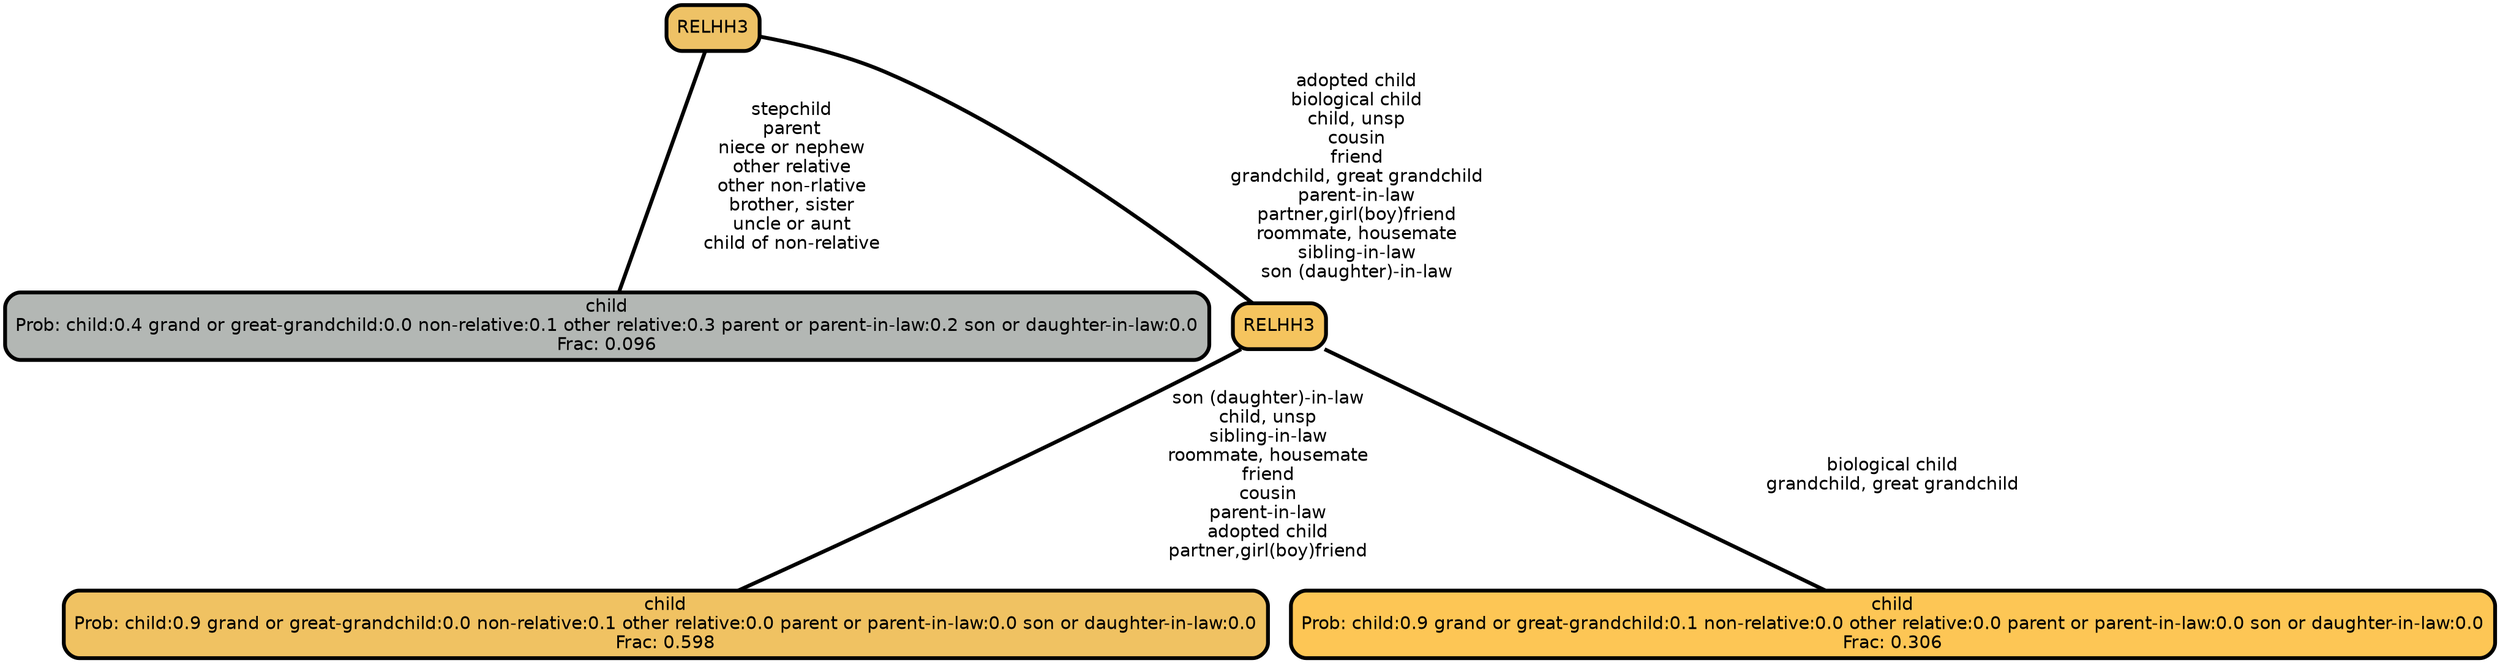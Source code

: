 graph Tree {
node [shape=box, style="filled, rounded",color="black",penwidth="3",fontcolor="black",                 fontname=helvetica] ;
graph [ranksep="0 equally", splines=straight,                 bgcolor=transparent, dpi=200] ;
edge [fontname=helvetica, color=black] ;
0 [label="child
Prob: child:0.4 grand or great-grandchild:0.0 non-relative:0.1 other relative:0.3 parent or parent-in-law:0.2 son or daughter-in-law:0.0
Frac: 0.096", fillcolor="#b3b7b4"] ;
1 [label="RELHH3", fillcolor="#eec266"] ;
2 [label="child
Prob: child:0.9 grand or great-grandchild:0.0 non-relative:0.1 other relative:0.0 parent or parent-in-law:0.0 son or daughter-in-law:0.0
Frac: 0.598", fillcolor="#f0c262"] ;
3 [label="RELHH3", fillcolor="#f5c45e"] ;
4 [label="child
Prob: child:0.9 grand or great-grandchild:0.1 non-relative:0.0 other relative:0.0 parent or parent-in-law:0.0 son or daughter-in-law:0.0
Frac: 0.306", fillcolor="#fdc655"] ;
1 -- 0 [label=" stepchild\n parent\n niece or nephew\n other relative\n other non-rlative\n brother, sister\n uncle or aunt\n child of non-relative",penwidth=3] ;
1 -- 3 [label=" adopted child\n biological child\n child, unsp\n cousin\n friend\n grandchild, great grandchild\n parent-in-law\n partner,girl(boy)friend\n roommate, housemate\n sibling-in-law\n son (daughter)-in-law",penwidth=3] ;
3 -- 2 [label=" son (daughter)-in-law\n child, unsp\n sibling-in-law\n roommate, housemate\n friend\n cousin\n parent-in-law\n adopted child\n partner,girl(boy)friend",penwidth=3] ;
3 -- 4 [label=" biological child\n grandchild, great grandchild",penwidth=3] ;
{rank = same;}}